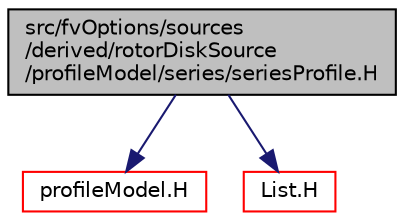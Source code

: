 digraph "src/fvOptions/sources/derived/rotorDiskSource/profileModel/series/seriesProfile.H"
{
  bgcolor="transparent";
  edge [fontname="Helvetica",fontsize="10",labelfontname="Helvetica",labelfontsize="10"];
  node [fontname="Helvetica",fontsize="10",shape=record];
  Node1 [label="src/fvOptions/sources\l/derived/rotorDiskSource\l/profileModel/series/seriesProfile.H",height=0.2,width=0.4,color="black", fillcolor="grey75", style="filled", fontcolor="black"];
  Node1 -> Node2 [color="midnightblue",fontsize="10",style="solid",fontname="Helvetica"];
  Node2 [label="profileModel.H",height=0.2,width=0.4,color="red",URL="$a06307.html"];
  Node1 -> Node3 [color="midnightblue",fontsize="10",style="solid",fontname="Helvetica"];
  Node3 [label="List.H",height=0.2,width=0.4,color="red",URL="$a07667.html"];
}
